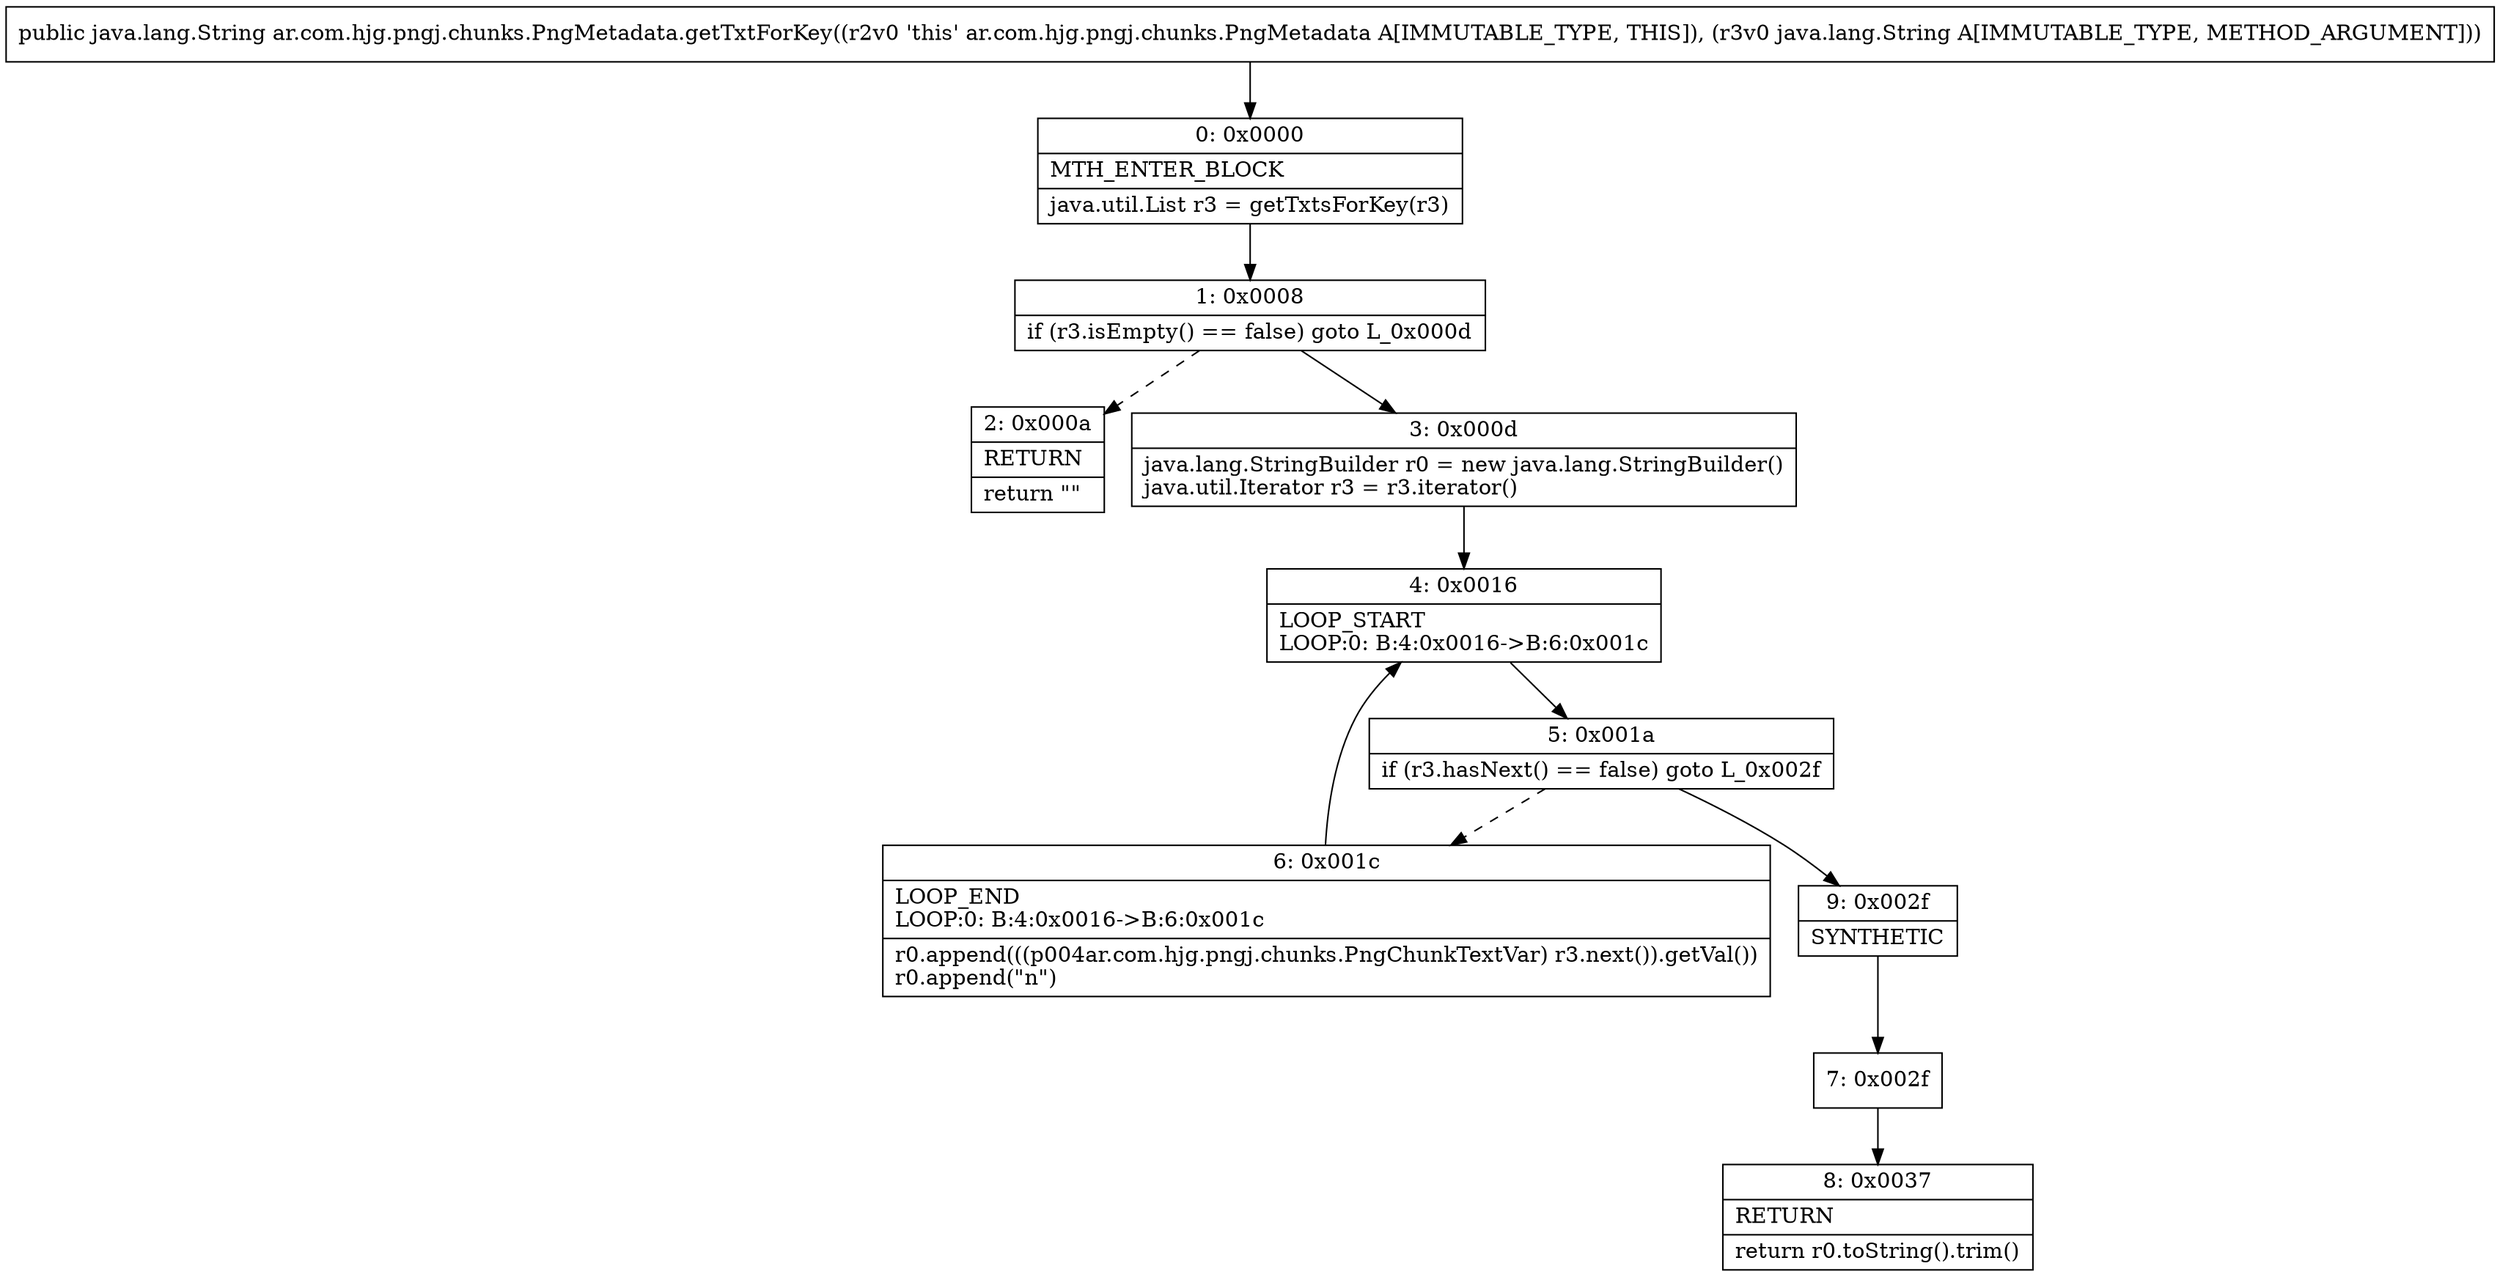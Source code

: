 digraph "CFG forar.com.hjg.pngj.chunks.PngMetadata.getTxtForKey(Ljava\/lang\/String;)Ljava\/lang\/String;" {
Node_0 [shape=record,label="{0\:\ 0x0000|MTH_ENTER_BLOCK\l|java.util.List r3 = getTxtsForKey(r3)\l}"];
Node_1 [shape=record,label="{1\:\ 0x0008|if (r3.isEmpty() == false) goto L_0x000d\l}"];
Node_2 [shape=record,label="{2\:\ 0x000a|RETURN\l|return \"\"\l}"];
Node_3 [shape=record,label="{3\:\ 0x000d|java.lang.StringBuilder r0 = new java.lang.StringBuilder()\ljava.util.Iterator r3 = r3.iterator()\l}"];
Node_4 [shape=record,label="{4\:\ 0x0016|LOOP_START\lLOOP:0: B:4:0x0016\-\>B:6:0x001c\l}"];
Node_5 [shape=record,label="{5\:\ 0x001a|if (r3.hasNext() == false) goto L_0x002f\l}"];
Node_6 [shape=record,label="{6\:\ 0x001c|LOOP_END\lLOOP:0: B:4:0x0016\-\>B:6:0x001c\l|r0.append(((p004ar.com.hjg.pngj.chunks.PngChunkTextVar) r3.next()).getVal())\lr0.append(\"n\")\l}"];
Node_7 [shape=record,label="{7\:\ 0x002f}"];
Node_8 [shape=record,label="{8\:\ 0x0037|RETURN\l|return r0.toString().trim()\l}"];
Node_9 [shape=record,label="{9\:\ 0x002f|SYNTHETIC\l}"];
MethodNode[shape=record,label="{public java.lang.String ar.com.hjg.pngj.chunks.PngMetadata.getTxtForKey((r2v0 'this' ar.com.hjg.pngj.chunks.PngMetadata A[IMMUTABLE_TYPE, THIS]), (r3v0 java.lang.String A[IMMUTABLE_TYPE, METHOD_ARGUMENT])) }"];
MethodNode -> Node_0;
Node_0 -> Node_1;
Node_1 -> Node_2[style=dashed];
Node_1 -> Node_3;
Node_3 -> Node_4;
Node_4 -> Node_5;
Node_5 -> Node_6[style=dashed];
Node_5 -> Node_9;
Node_6 -> Node_4;
Node_7 -> Node_8;
Node_9 -> Node_7;
}

